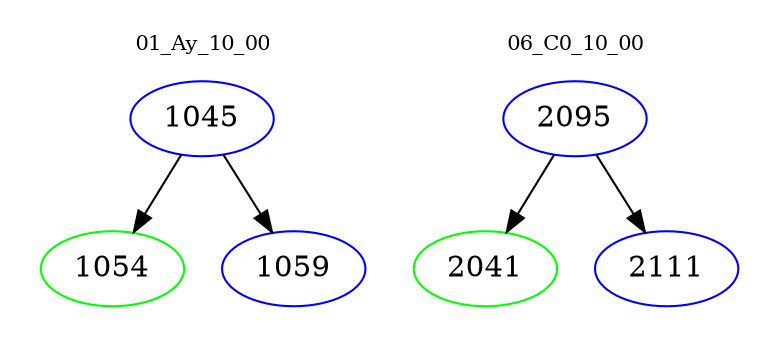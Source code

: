 digraph{
subgraph cluster_0 {
color = white
label = "01_Ay_10_00";
fontsize=10;
T0_1045 [label="1045", color="blue"]
T0_1045 -> T0_1054 [color="black"]
T0_1054 [label="1054", color="green"]
T0_1045 -> T0_1059 [color="black"]
T0_1059 [label="1059", color="blue"]
}
subgraph cluster_1 {
color = white
label = "06_C0_10_00";
fontsize=10;
T1_2095 [label="2095", color="blue"]
T1_2095 -> T1_2041 [color="black"]
T1_2041 [label="2041", color="green"]
T1_2095 -> T1_2111 [color="black"]
T1_2111 [label="2111", color="blue"]
}
}
